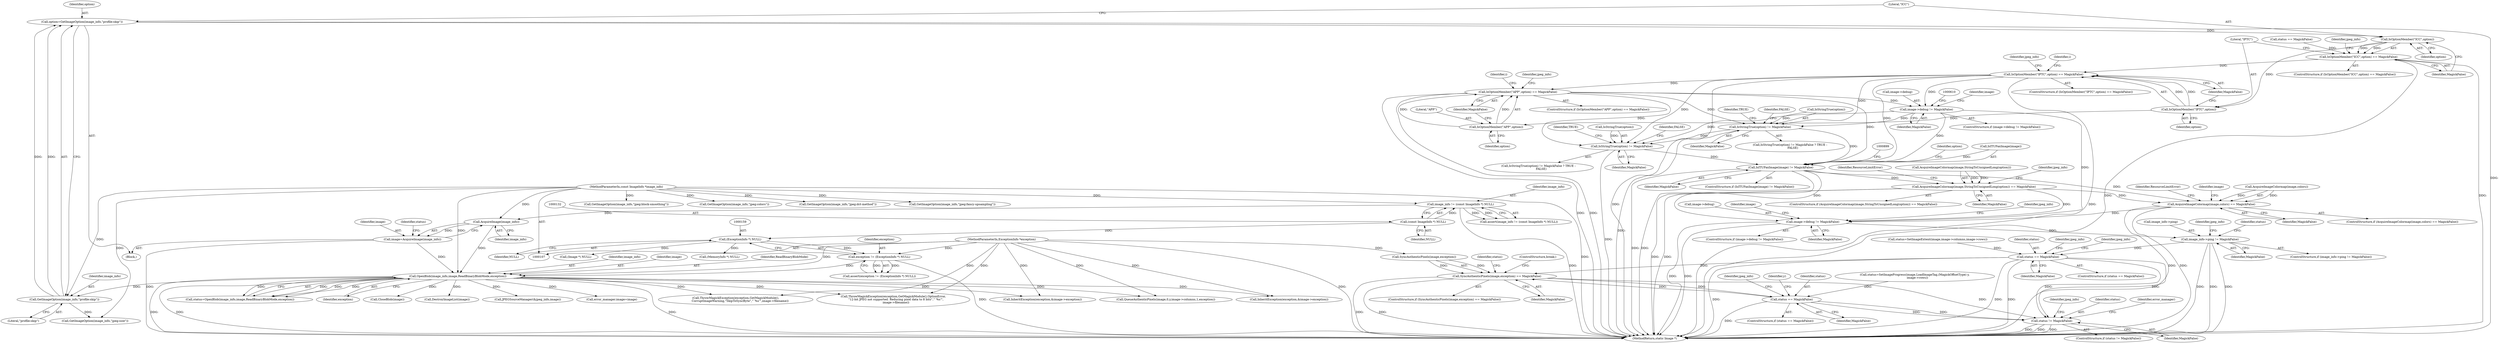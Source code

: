 digraph "0_ImageMagick_58cf5bf4fade82e3b510e8f3463a967278a3e410@pointer" {
"1000318" [label="(Call,option=GetImageOption(image_info,\"profile:skip\"))"];
"1000320" [label="(Call,GetImageOption(image_info,\"profile:skip\"))"];
"1000179" [label="(Call,OpenBlob(image_info,image,ReadBinaryBlobMode,exception))"];
"1000175" [label="(Call,AcquireImage(image_info))"];
"1000129" [label="(Call,image_info != (const ImageInfo *) NULL)"];
"1000108" [label="(MethodParameterIn,const ImageInfo *image_info)"];
"1000131" [label="(Call,(const ImageInfo *) NULL)"];
"1000173" [label="(Call,image=AcquireImage(image_info))"];
"1000156" [label="(Call,exception != (ExceptionInfo *) NULL)"];
"1000109" [label="(MethodParameterIn,ExceptionInfo *exception)"];
"1000158" [label="(Call,(ExceptionInfo *) NULL)"];
"1000325" [label="(Call,IsOptionMember(\"ICC\",option))"];
"1000324" [label="(Call,IsOptionMember(\"ICC\",option) == MagickFalse)"];
"1000335" [label="(Call,IsOptionMember(\"IPTC\",option) == MagickFalse)"];
"1000367" [label="(Call,IsOptionMember(\"APP\",option) == MagickFalse)"];
"1000604" [label="(Call,image->debug != MagickFalse)"];
"1000711" [label="(Call,IsStringTrue(option) != MagickFalse)"];
"1000820" [label="(Call,IsStringTrue(option) != MagickFalse)"];
"1000893" [label="(Call,IsITUFaxImage(image) != MagickFalse)"];
"1000915" [label="(Call,AcquireImageColormap(image,StringToUnsignedLong(option)) == MagickFalse)"];
"1000949" [label="(Call,AcquireImageColormap(image,colors) == MagickFalse)"];
"1000958" [label="(Call,image->debug != MagickFalse)"];
"1001036" [label="(Call,image_info->ping != MagickFalse)"];
"1001063" [label="(Call,status == MagickFalse)"];
"1001791" [label="(Call,SyncAuthenticPixels(image,exception) == MagickFalse)"];
"1001809" [label="(Call,status == MagickFalse)"];
"1001818" [label="(Call,status != MagickFalse)"];
"1000336" [label="(Call,IsOptionMember(\"IPTC\",option))"];
"1000368" [label="(Call,IsOptionMember(\"APP\",option))"];
"1000334" [label="(ControlStructure,if (IsOptionMember(\"IPTC\",option) == MagickFalse))"];
"1000175" [label="(Call,AcquireImage(image_info))"];
"1000914" [label="(ControlStructure,if (AcquireImageColormap(image,StringToUnsignedLong(option)) == MagickFalse))"];
"1000180" [label="(Identifier,image_info)"];
"1000697" [label="(Call,GetImageOption(image_info,\"jpeg:block-smoothing\"))"];
"1001817" [label="(ControlStructure,if (status != MagickFalse))"];
"1000710" [label="(Call,IsStringTrue(option) != MagickFalse ? TRUE :\n      FALSE)"];
"1000235" [label="(Call,error_manager.image=image)"];
"1001063" [label="(Call,status == MagickFalse)"];
"1001052" [label="(Call,status=SetImageExtent(image,image->columns,image->rows))"];
"1000155" [label="(Call,assert(exception != (ExceptionInfo *) NULL))"];
"1000672" [label="(Call,GetImageOption(image_info,\"jpeg:colors\"))"];
"1001841" [label="(Identifier,jpeg_info)"];
"1000177" [label="(Call,status=OpenBlob(image_info,image,ReadBinaryBlobMode,exception))"];
"1001790" [label="(ControlStructure,if (SyncAuthenticPixels(image,exception) == MagickFalse))"];
"1001808" [label="(ControlStructure,if (status == MagickFalse))"];
"1001366" [label="(Identifier,y)"];
"1001064" [label="(Identifier,status)"];
"1000959" [label="(Call,image->debug)"];
"1000967" [label="(Identifier,image)"];
"1000370" [label="(Identifier,option)"];
"1001065" [label="(Identifier,MagickFalse)"];
"1000331" [label="(Identifier,jpeg_info)"];
"1001810" [label="(Identifier,status)"];
"1000342" [label="(Identifier,jpeg_info)"];
"1000824" [label="(Identifier,TRUE)"];
"1000962" [label="(Identifier,MagickFalse)"];
"1000620" [label="(Identifier,image)"];
"1000605" [label="(Call,image->debug)"];
"1000318" [label="(Call,option=GetImageOption(image_info,\"profile:skip\"))"];
"1000328" [label="(Identifier,MagickFalse)"];
"1000821" [label="(Call,IsStringTrue(option))"];
"1000920" [label="(Identifier,MagickFalse)"];
"1001397" [label="(Call,QueueAuthenticPixels(image,0,y,image->columns,1,exception))"];
"1000181" [label="(Identifier,image)"];
"1000335" [label="(Call,IsOptionMember(\"IPTC\",option) == MagickFalse)"];
"1000182" [label="(Identifier,ReadBinaryBlobMode)"];
"1000194" [label="(Call,(Image *) NULL)"];
"1000825" [label="(Identifier,FALSE)"];
"1000893" [label="(Call,IsITUFaxImage(image) != MagickFalse)"];
"1000320" [label="(Call,GetImageOption(image_info,\"profile:skip\"))"];
"1000922" [label="(Identifier,ResourceLimitError)"];
"1001792" [label="(Call,SyncAuthenticPixels(image,exception))"];
"1000183" [label="(Identifier,exception)"];
"1000955" [label="(Identifier,ResourceLimitError)"];
"1000948" [label="(ControlStructure,if (AcquireImageColormap(image,colors) == MagickFalse))"];
"1000156" [label="(Call,exception != (ExceptionInfo *) NULL)"];
"1000108" [label="(MethodParameterIn,const ImageInfo *image_info)"];
"1000916" [label="(Call,AcquireImageColormap(image,StringToUnsignedLong(option)))"];
"1001819" [label="(Identifier,status)"];
"1000820" [label="(Call,IsStringTrue(option) != MagickFalse)"];
"1000325" [label="(Call,IsOptionMember(\"ICC\",option))"];
"1000712" [label="(Call,IsStringTrue(option))"];
"1000129" [label="(Call,image_info != (const ImageInfo *) NULL)"];
"1000176" [label="(Identifier,image_info)"];
"1001062" [label="(ControlStructure,if (status == MagickFalse))"];
"1000650" [label="(Call,ThrowMagickException(exception,GetMagickModule(),OptionError,\n      \"12-bit JPEG not supported. Reducing pixel data to 8 bits\",\"`%s'\",\n      image->filename))"];
"1000960" [label="(Identifier,image)"];
"1000232" [label="(Call,(MemoryInfo *) NULL)"];
"1000185" [label="(Call,status == MagickFalse)"];
"1001012" [label="(Identifier,jpeg_info)"];
"1000608" [label="(Identifier,MagickFalse)"];
"1000711" [label="(Call,IsStringTrue(option) != MagickFalse)"];
"1000366" [label="(ControlStructure,if (IsOptionMember(\"APP\",option) == MagickFalse))"];
"1001809" [label="(Call,status == MagickFalse)"];
"1000128" [label="(Call,assert(image_info != (const ImageInfo *) NULL))"];
"1001040" [label="(Identifier,MagickFalse)"];
"1000324" [label="(Call,IsOptionMember(\"ICC\",option) == MagickFalse)"];
"1001037" [label="(Call,image_info->ping)"];
"1000910" [label="(Identifier,option)"];
"1001053" [label="(Identifier,status)"];
"1000158" [label="(Call,(ExceptionInfo *) NULL)"];
"1000724" [label="(Call,GetImageOption(image_info,\"jpeg:dct-method\"))"];
"1000823" [label="(Identifier,MagickFalse)"];
"1000269" [label="(Call,CloseBlob(image))"];
"1000191" [label="(Call,DestroyImageList(image))"];
"1001798" [label="(Identifier,status)"];
"1001818" [label="(Call,status != MagickFalse)"];
"1001853" [label="(MethodReturn,static Image *)"];
"1000896" [label="(Identifier,MagickFalse)"];
"1000327" [label="(Identifier,option)"];
"1000337" [label="(Literal,\"IPTC\")"];
"1000336" [label="(Call,IsOptionMember(\"IPTC\",option))"];
"1000323" [label="(ControlStructure,if (IsOptionMember(\"ICC\",option) == MagickFalse))"];
"1000110" [label="(Block,)"];
"1000353" [label="(Identifier,i)"];
"1000957" [label="(ControlStructure,if (image->debug != MagickFalse))"];
"1001069" [label="(Identifier,jpeg_info)"];
"1000173" [label="(Call,image=AcquireImage(image_info))"];
"1001796" [label="(ControlStructure,break;)"];
"1000374" [label="(Identifier,jpeg_info)"];
"1001811" [label="(Identifier,MagickFalse)"];
"1000347" [label="(Identifier,i)"];
"1001382" [label="(Call,ThrowMagickException(exception,GetMagickModule(),\n          CorruptImageWarning,\"SkipToSyncByte\",\"`%s'\",image->filename))"];
"1000715" [label="(Identifier,TRUE)"];
"1000309" [label="(Call,JPEGSourceManager(&jpeg_info,image))"];
"1000819" [label="(Call,IsStringTrue(option) != MagickFalse ? TRUE :\n      FALSE)"];
"1000339" [label="(Identifier,MagickFalse)"];
"1000371" [label="(Identifier,MagickFalse)"];
"1000367" [label="(Call,IsOptionMember(\"APP\",option) == MagickFalse)"];
"1000326" [label="(Literal,\"ICC\")"];
"1001083" [label="(Identifier,jpeg_info)"];
"1001036" [label="(Call,image_info->ping != MagickFalse)"];
"1000604" [label="(Call,image->debug != MagickFalse)"];
"1001797" [label="(Call,status=SetImageProgress(image,LoadImageTag,(MagickOffsetType) y,\n      image->rows))"];
"1000928" [label="(Identifier,jpeg_info)"];
"1000949" [label="(Call,AcquireImageColormap(image,colors) == MagickFalse)"];
"1000289" [label="(Call,InheritException(exception,&image->exception))"];
"1000892" [label="(ControlStructure,if (IsITUFaxImage(image) != MagickFalse))"];
"1000338" [label="(Identifier,option)"];
"1000490" [label="(Call,GetImageOption(image_info,\"jpeg:size\"))"];
"1000603" [label="(ControlStructure,if (image->debug != MagickFalse))"];
"1000950" [label="(Call,AcquireImageColormap(image,colors))"];
"1000109" [label="(MethodParameterIn,ExceptionInfo *exception)"];
"1001791" [label="(Call,SyncAuthenticPixels(image,exception) == MagickFalse)"];
"1001795" [label="(Identifier,MagickFalse)"];
"1000894" [label="(Call,IsITUFaxImage(image))"];
"1000369" [label="(Literal,\"APP\")"];
"1000157" [label="(Identifier,exception)"];
"1000321" [label="(Identifier,image_info)"];
"1001044" [label="(Identifier,jpeg_info)"];
"1000319" [label="(Identifier,option)"];
"1001070" [label="(Call,InheritException(exception,&image->exception))"];
"1001815" [label="(Identifier,jpeg_info)"];
"1000958" [label="(Call,image->debug != MagickFalse)"];
"1000160" [label="(Identifier,NULL)"];
"1000174" [label="(Identifier,image)"];
"1000131" [label="(Call,(const ImageInfo *) NULL)"];
"1000133" [label="(Identifier,NULL)"];
"1001824" [label="(Identifier,error_manager)"];
"1001820" [label="(Identifier,MagickFalse)"];
"1000953" [label="(Identifier,MagickFalse)"];
"1000806" [label="(Call,GetImageOption(image_info,\"jpeg:fancy-upsampling\"))"];
"1000716" [label="(Identifier,FALSE)"];
"1000178" [label="(Identifier,status)"];
"1001035" [label="(ControlStructure,if (image_info->ping != MagickFalse))"];
"1000915" [label="(Call,AcquireImageColormap(image,StringToUnsignedLong(option)) == MagickFalse)"];
"1000322" [label="(Literal,\"profile:skip\")"];
"1000130" [label="(Identifier,image_info)"];
"1000714" [label="(Identifier,MagickFalse)"];
"1000179" [label="(Call,OpenBlob(image_info,image,ReadBinaryBlobMode,exception))"];
"1000368" [label="(Call,IsOptionMember(\"APP\",option))"];
"1000318" -> "1000110"  [label="AST: "];
"1000318" -> "1000320"  [label="CFG: "];
"1000319" -> "1000318"  [label="AST: "];
"1000320" -> "1000318"  [label="AST: "];
"1000326" -> "1000318"  [label="CFG: "];
"1000318" -> "1001853"  [label="DDG: "];
"1000320" -> "1000318"  [label="DDG: "];
"1000320" -> "1000318"  [label="DDG: "];
"1000318" -> "1000325"  [label="DDG: "];
"1000320" -> "1000322"  [label="CFG: "];
"1000321" -> "1000320"  [label="AST: "];
"1000322" -> "1000320"  [label="AST: "];
"1000179" -> "1000320"  [label="DDG: "];
"1000108" -> "1000320"  [label="DDG: "];
"1000320" -> "1000490"  [label="DDG: "];
"1000179" -> "1000177"  [label="AST: "];
"1000179" -> "1000183"  [label="CFG: "];
"1000180" -> "1000179"  [label="AST: "];
"1000181" -> "1000179"  [label="AST: "];
"1000182" -> "1000179"  [label="AST: "];
"1000183" -> "1000179"  [label="AST: "];
"1000177" -> "1000179"  [label="CFG: "];
"1000179" -> "1001853"  [label="DDG: "];
"1000179" -> "1001853"  [label="DDG: "];
"1000179" -> "1001853"  [label="DDG: "];
"1000179" -> "1000177"  [label="DDG: "];
"1000179" -> "1000177"  [label="DDG: "];
"1000179" -> "1000177"  [label="DDG: "];
"1000179" -> "1000177"  [label="DDG: "];
"1000175" -> "1000179"  [label="DDG: "];
"1000108" -> "1000179"  [label="DDG: "];
"1000173" -> "1000179"  [label="DDG: "];
"1000156" -> "1000179"  [label="DDG: "];
"1000109" -> "1000179"  [label="DDG: "];
"1000179" -> "1000191"  [label="DDG: "];
"1000179" -> "1000235"  [label="DDG: "];
"1000179" -> "1000269"  [label="DDG: "];
"1000179" -> "1000289"  [label="DDG: "];
"1000179" -> "1000309"  [label="DDG: "];
"1000179" -> "1000650"  [label="DDG: "];
"1000179" -> "1001070"  [label="DDG: "];
"1000179" -> "1001382"  [label="DDG: "];
"1000179" -> "1001397"  [label="DDG: "];
"1000175" -> "1000173"  [label="AST: "];
"1000175" -> "1000176"  [label="CFG: "];
"1000176" -> "1000175"  [label="AST: "];
"1000173" -> "1000175"  [label="CFG: "];
"1000175" -> "1000173"  [label="DDG: "];
"1000129" -> "1000175"  [label="DDG: "];
"1000108" -> "1000175"  [label="DDG: "];
"1000129" -> "1000128"  [label="AST: "];
"1000129" -> "1000131"  [label="CFG: "];
"1000130" -> "1000129"  [label="AST: "];
"1000131" -> "1000129"  [label="AST: "];
"1000128" -> "1000129"  [label="CFG: "];
"1000129" -> "1001853"  [label="DDG: "];
"1000129" -> "1000128"  [label="DDG: "];
"1000129" -> "1000128"  [label="DDG: "];
"1000108" -> "1000129"  [label="DDG: "];
"1000131" -> "1000129"  [label="DDG: "];
"1000108" -> "1000107"  [label="AST: "];
"1000108" -> "1001853"  [label="DDG: "];
"1000108" -> "1000490"  [label="DDG: "];
"1000108" -> "1000672"  [label="DDG: "];
"1000108" -> "1000697"  [label="DDG: "];
"1000108" -> "1000724"  [label="DDG: "];
"1000108" -> "1000806"  [label="DDG: "];
"1000131" -> "1000133"  [label="CFG: "];
"1000132" -> "1000131"  [label="AST: "];
"1000133" -> "1000131"  [label="AST: "];
"1000131" -> "1000158"  [label="DDG: "];
"1000173" -> "1000110"  [label="AST: "];
"1000174" -> "1000173"  [label="AST: "];
"1000178" -> "1000173"  [label="CFG: "];
"1000173" -> "1001853"  [label="DDG: "];
"1000156" -> "1000155"  [label="AST: "];
"1000156" -> "1000158"  [label="CFG: "];
"1000157" -> "1000156"  [label="AST: "];
"1000158" -> "1000156"  [label="AST: "];
"1000155" -> "1000156"  [label="CFG: "];
"1000156" -> "1001853"  [label="DDG: "];
"1000156" -> "1000155"  [label="DDG: "];
"1000156" -> "1000155"  [label="DDG: "];
"1000109" -> "1000156"  [label="DDG: "];
"1000158" -> "1000156"  [label="DDG: "];
"1000109" -> "1000107"  [label="AST: "];
"1000109" -> "1001853"  [label="DDG: "];
"1000109" -> "1000289"  [label="DDG: "];
"1000109" -> "1000650"  [label="DDG: "];
"1000109" -> "1001070"  [label="DDG: "];
"1000109" -> "1001382"  [label="DDG: "];
"1000109" -> "1001397"  [label="DDG: "];
"1000109" -> "1001792"  [label="DDG: "];
"1000158" -> "1000160"  [label="CFG: "];
"1000159" -> "1000158"  [label="AST: "];
"1000160" -> "1000158"  [label="AST: "];
"1000158" -> "1000194"  [label="DDG: "];
"1000158" -> "1000232"  [label="DDG: "];
"1000325" -> "1000324"  [label="AST: "];
"1000325" -> "1000327"  [label="CFG: "];
"1000326" -> "1000325"  [label="AST: "];
"1000327" -> "1000325"  [label="AST: "];
"1000328" -> "1000325"  [label="CFG: "];
"1000325" -> "1000324"  [label="DDG: "];
"1000325" -> "1000324"  [label="DDG: "];
"1000325" -> "1000336"  [label="DDG: "];
"1000324" -> "1000323"  [label="AST: "];
"1000324" -> "1000328"  [label="CFG: "];
"1000328" -> "1000324"  [label="AST: "];
"1000331" -> "1000324"  [label="CFG: "];
"1000337" -> "1000324"  [label="CFG: "];
"1000324" -> "1001853"  [label="DDG: "];
"1000324" -> "1001853"  [label="DDG: "];
"1000185" -> "1000324"  [label="DDG: "];
"1000324" -> "1000335"  [label="DDG: "];
"1000335" -> "1000334"  [label="AST: "];
"1000335" -> "1000339"  [label="CFG: "];
"1000336" -> "1000335"  [label="AST: "];
"1000339" -> "1000335"  [label="AST: "];
"1000342" -> "1000335"  [label="CFG: "];
"1000347" -> "1000335"  [label="CFG: "];
"1000335" -> "1001853"  [label="DDG: "];
"1000335" -> "1001853"  [label="DDG: "];
"1000336" -> "1000335"  [label="DDG: "];
"1000336" -> "1000335"  [label="DDG: "];
"1000335" -> "1000367"  [label="DDG: "];
"1000335" -> "1000604"  [label="DDG: "];
"1000335" -> "1000711"  [label="DDG: "];
"1000335" -> "1000820"  [label="DDG: "];
"1000335" -> "1000893"  [label="DDG: "];
"1000367" -> "1000366"  [label="AST: "];
"1000367" -> "1000371"  [label="CFG: "];
"1000368" -> "1000367"  [label="AST: "];
"1000371" -> "1000367"  [label="AST: "];
"1000374" -> "1000367"  [label="CFG: "];
"1000353" -> "1000367"  [label="CFG: "];
"1000367" -> "1001853"  [label="DDG: "];
"1000367" -> "1001853"  [label="DDG: "];
"1000368" -> "1000367"  [label="DDG: "];
"1000368" -> "1000367"  [label="DDG: "];
"1000367" -> "1000604"  [label="DDG: "];
"1000367" -> "1000711"  [label="DDG: "];
"1000367" -> "1000820"  [label="DDG: "];
"1000367" -> "1000893"  [label="DDG: "];
"1000604" -> "1000603"  [label="AST: "];
"1000604" -> "1000608"  [label="CFG: "];
"1000605" -> "1000604"  [label="AST: "];
"1000608" -> "1000604"  [label="AST: "];
"1000610" -> "1000604"  [label="CFG: "];
"1000620" -> "1000604"  [label="CFG: "];
"1000604" -> "1000711"  [label="DDG: "];
"1000604" -> "1000820"  [label="DDG: "];
"1000604" -> "1000893"  [label="DDG: "];
"1000604" -> "1000958"  [label="DDG: "];
"1000711" -> "1000710"  [label="AST: "];
"1000711" -> "1000714"  [label="CFG: "];
"1000712" -> "1000711"  [label="AST: "];
"1000714" -> "1000711"  [label="AST: "];
"1000715" -> "1000711"  [label="CFG: "];
"1000716" -> "1000711"  [label="CFG: "];
"1000711" -> "1001853"  [label="DDG: "];
"1000712" -> "1000711"  [label="DDG: "];
"1000711" -> "1000820"  [label="DDG: "];
"1000711" -> "1000893"  [label="DDG: "];
"1000820" -> "1000819"  [label="AST: "];
"1000820" -> "1000823"  [label="CFG: "];
"1000821" -> "1000820"  [label="AST: "];
"1000823" -> "1000820"  [label="AST: "];
"1000824" -> "1000820"  [label="CFG: "];
"1000825" -> "1000820"  [label="CFG: "];
"1000820" -> "1001853"  [label="DDG: "];
"1000821" -> "1000820"  [label="DDG: "];
"1000820" -> "1000893"  [label="DDG: "];
"1000893" -> "1000892"  [label="AST: "];
"1000893" -> "1000896"  [label="CFG: "];
"1000894" -> "1000893"  [label="AST: "];
"1000896" -> "1000893"  [label="AST: "];
"1000899" -> "1000893"  [label="CFG: "];
"1000910" -> "1000893"  [label="CFG: "];
"1000893" -> "1001853"  [label="DDG: "];
"1000893" -> "1001853"  [label="DDG: "];
"1000894" -> "1000893"  [label="DDG: "];
"1000893" -> "1000915"  [label="DDG: "];
"1000893" -> "1000949"  [label="DDG: "];
"1000893" -> "1000958"  [label="DDG: "];
"1000915" -> "1000914"  [label="AST: "];
"1000915" -> "1000920"  [label="CFG: "];
"1000916" -> "1000915"  [label="AST: "];
"1000920" -> "1000915"  [label="AST: "];
"1000922" -> "1000915"  [label="CFG: "];
"1000928" -> "1000915"  [label="CFG: "];
"1000915" -> "1001853"  [label="DDG: "];
"1000915" -> "1001853"  [label="DDG: "];
"1000916" -> "1000915"  [label="DDG: "];
"1000916" -> "1000915"  [label="DDG: "];
"1000915" -> "1000949"  [label="DDG: "];
"1000915" -> "1000958"  [label="DDG: "];
"1000949" -> "1000948"  [label="AST: "];
"1000949" -> "1000953"  [label="CFG: "];
"1000950" -> "1000949"  [label="AST: "];
"1000953" -> "1000949"  [label="AST: "];
"1000955" -> "1000949"  [label="CFG: "];
"1000960" -> "1000949"  [label="CFG: "];
"1000949" -> "1001853"  [label="DDG: "];
"1000949" -> "1001853"  [label="DDG: "];
"1000950" -> "1000949"  [label="DDG: "];
"1000950" -> "1000949"  [label="DDG: "];
"1000949" -> "1000958"  [label="DDG: "];
"1000958" -> "1000957"  [label="AST: "];
"1000958" -> "1000962"  [label="CFG: "];
"1000959" -> "1000958"  [label="AST: "];
"1000962" -> "1000958"  [label="AST: "];
"1000967" -> "1000958"  [label="CFG: "];
"1001012" -> "1000958"  [label="CFG: "];
"1000958" -> "1001853"  [label="DDG: "];
"1000958" -> "1001853"  [label="DDG: "];
"1000958" -> "1001036"  [label="DDG: "];
"1001036" -> "1001035"  [label="AST: "];
"1001036" -> "1001040"  [label="CFG: "];
"1001037" -> "1001036"  [label="AST: "];
"1001040" -> "1001036"  [label="AST: "];
"1001044" -> "1001036"  [label="CFG: "];
"1001053" -> "1001036"  [label="CFG: "];
"1001036" -> "1001853"  [label="DDG: "];
"1001036" -> "1001853"  [label="DDG: "];
"1001036" -> "1001853"  [label="DDG: "];
"1001036" -> "1001063"  [label="DDG: "];
"1001063" -> "1001062"  [label="AST: "];
"1001063" -> "1001065"  [label="CFG: "];
"1001064" -> "1001063"  [label="AST: "];
"1001065" -> "1001063"  [label="AST: "];
"1001069" -> "1001063"  [label="CFG: "];
"1001083" -> "1001063"  [label="CFG: "];
"1001063" -> "1001853"  [label="DDG: "];
"1001063" -> "1001853"  [label="DDG: "];
"1001063" -> "1001853"  [label="DDG: "];
"1001052" -> "1001063"  [label="DDG: "];
"1001063" -> "1001791"  [label="DDG: "];
"1001063" -> "1001818"  [label="DDG: "];
"1001063" -> "1001818"  [label="DDG: "];
"1001791" -> "1001790"  [label="AST: "];
"1001791" -> "1001795"  [label="CFG: "];
"1001792" -> "1001791"  [label="AST: "];
"1001795" -> "1001791"  [label="AST: "];
"1001796" -> "1001791"  [label="CFG: "];
"1001798" -> "1001791"  [label="CFG: "];
"1001791" -> "1001853"  [label="DDG: "];
"1001791" -> "1001853"  [label="DDG: "];
"1001792" -> "1001791"  [label="DDG: "];
"1001792" -> "1001791"  [label="DDG: "];
"1001809" -> "1001791"  [label="DDG: "];
"1001791" -> "1001809"  [label="DDG: "];
"1001791" -> "1001818"  [label="DDG: "];
"1001809" -> "1001808"  [label="AST: "];
"1001809" -> "1001811"  [label="CFG: "];
"1001810" -> "1001809"  [label="AST: "];
"1001811" -> "1001809"  [label="AST: "];
"1001815" -> "1001809"  [label="CFG: "];
"1001366" -> "1001809"  [label="CFG: "];
"1001809" -> "1001853"  [label="DDG: "];
"1001797" -> "1001809"  [label="DDG: "];
"1001809" -> "1001818"  [label="DDG: "];
"1001809" -> "1001818"  [label="DDG: "];
"1001818" -> "1001817"  [label="AST: "];
"1001818" -> "1001820"  [label="CFG: "];
"1001819" -> "1001818"  [label="AST: "];
"1001820" -> "1001818"  [label="AST: "];
"1001824" -> "1001818"  [label="CFG: "];
"1001841" -> "1001818"  [label="CFG: "];
"1001818" -> "1001853"  [label="DDG: "];
"1001818" -> "1001853"  [label="DDG: "];
"1001818" -> "1001853"  [label="DDG: "];
"1000336" -> "1000338"  [label="CFG: "];
"1000337" -> "1000336"  [label="AST: "];
"1000338" -> "1000336"  [label="AST: "];
"1000339" -> "1000336"  [label="CFG: "];
"1000336" -> "1000368"  [label="DDG: "];
"1000368" -> "1000370"  [label="CFG: "];
"1000369" -> "1000368"  [label="AST: "];
"1000370" -> "1000368"  [label="AST: "];
"1000371" -> "1000368"  [label="CFG: "];
}
